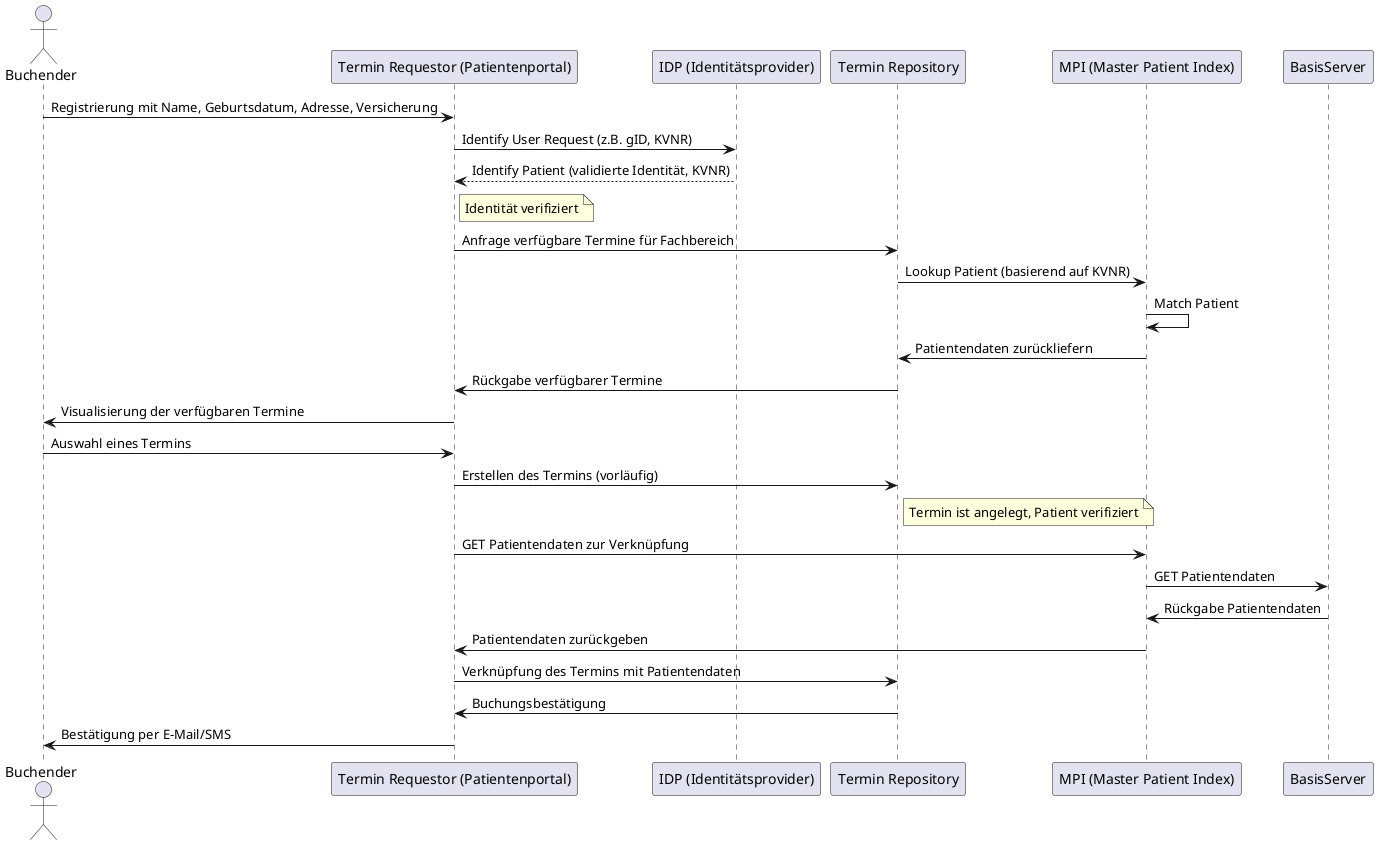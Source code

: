 @startuml

actor Buchender
participant "Termin Requestor (Patientenportal)" as TR
participant "IDP (Identitätsprovider)" as IDP
participant "Termin Repository" as TRP
participant "MPI (Master Patient Index)" as MPI
participant "BasisServer" as BS

Buchender -> TR: Registrierung mit Name, Geburtsdatum, Adresse, Versicherung
TR -> IDP: Identify User Request (z.B. gID, KVNR)
IDP --> TR: Identify Patient (validierte Identität, KVNR)
note right of TR: Identität verifiziert

TR -> TRP: Anfrage verfügbare Termine für Fachbereich
TRP -> MPI: Lookup Patient (basierend auf KVNR)
MPI -> MPI: Match Patient
MPI -> TRP: Patientendaten zurückliefern
TRP -> TR: Rückgabe verfügbarer Termine
TR -> Buchender: Visualisierung der verfügbaren Termine

Buchender -> TR: Auswahl eines Termins
TR -> TRP: Erstellen des Termins (vorläufig)
note right of TRP: Termin ist angelegt, Patient verifiziert
TR -> MPI: GET Patientendaten zur Verknüpfung
MPI -> BS: GET Patientendaten
BS -> MPI: Rückgabe Patientendaten
MPI -> TR: Patientendaten zurückgeben
TR -> TRP: Verknüpfung des Termins mit Patientendaten

TRP -> TR: Buchungsbestätigung
TR -> Buchender: Bestätigung per E-Mail/SMS

@enduml
